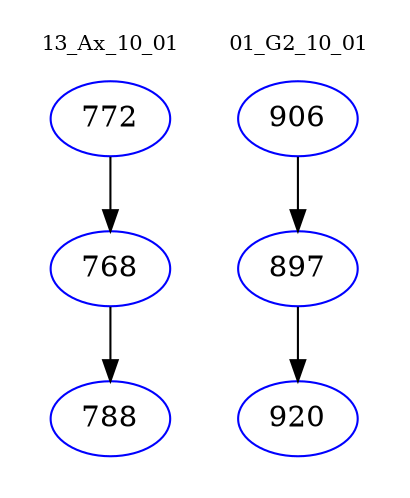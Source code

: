 digraph{
subgraph cluster_0 {
color = white
label = "13_Ax_10_01";
fontsize=10;
T0_772 [label="772", color="blue"]
T0_772 -> T0_768 [color="black"]
T0_768 [label="768", color="blue"]
T0_768 -> T0_788 [color="black"]
T0_788 [label="788", color="blue"]
}
subgraph cluster_1 {
color = white
label = "01_G2_10_01";
fontsize=10;
T1_906 [label="906", color="blue"]
T1_906 -> T1_897 [color="black"]
T1_897 [label="897", color="blue"]
T1_897 -> T1_920 [color="black"]
T1_920 [label="920", color="blue"]
}
}
